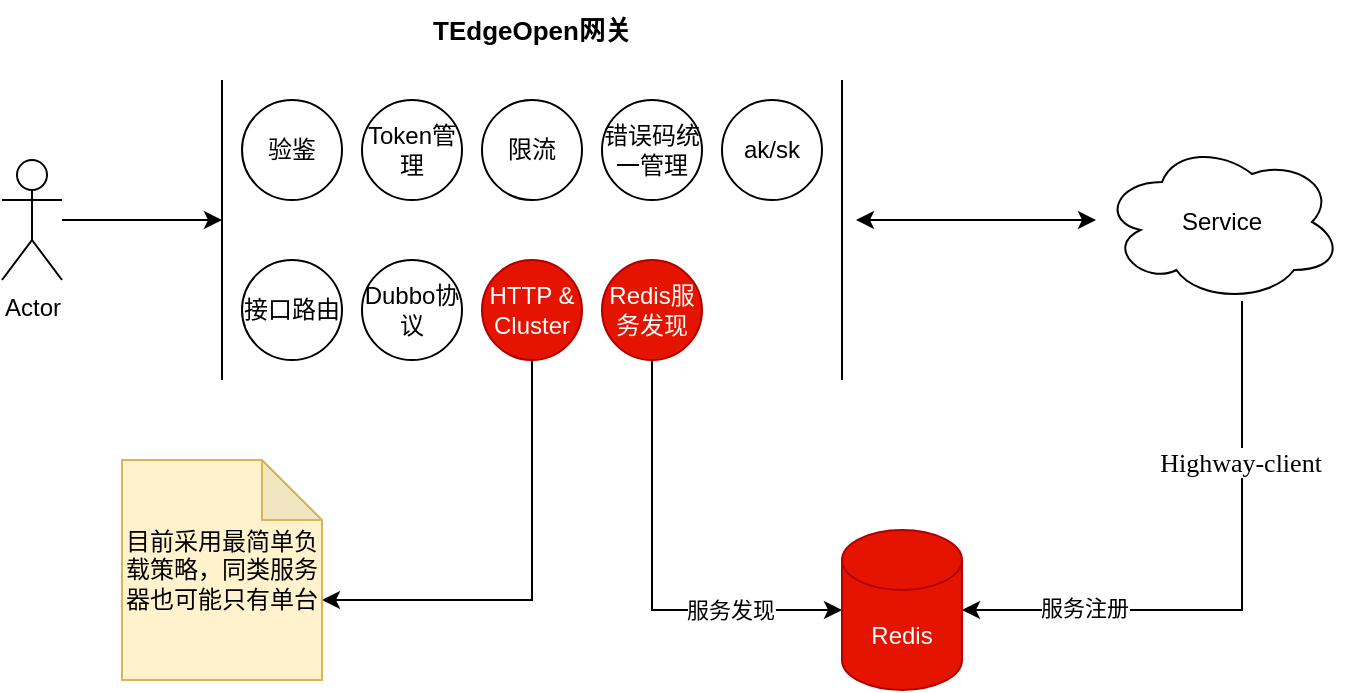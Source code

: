<mxfile version="14.7.1" type="github">
  <diagram id="WCi7_zUk8PVfGA9pqiaB" name="第 1 页">
    <mxGraphModel dx="1426" dy="803" grid="1" gridSize="10" guides="1" tooltips="1" connect="1" arrows="1" fold="1" page="1" pageScale="1" pageWidth="827" pageHeight="1169" math="0" shadow="0">
      <root>
        <mxCell id="0" />
        <mxCell id="1" parent="0" />
        <mxCell id="-f18atw8MDqrpqRsVewe-2" style="edgeStyle=orthogonalEdgeStyle;rounded=0;orthogonalLoop=1;jettySize=auto;html=1;" edge="1" parent="1" source="-f18atw8MDqrpqRsVewe-1">
          <mxGeometry relative="1" as="geometry">
            <mxPoint x="160" y="240" as="targetPoint" />
          </mxGeometry>
        </mxCell>
        <mxCell id="-f18atw8MDqrpqRsVewe-1" value="Actor" style="shape=umlActor;verticalLabelPosition=bottom;verticalAlign=top;html=1;outlineConnect=0;" vertex="1" parent="1">
          <mxGeometry x="50" y="210" width="30" height="60" as="geometry" />
        </mxCell>
        <mxCell id="-f18atw8MDqrpqRsVewe-3" value="" style="endArrow=none;html=1;" edge="1" parent="1">
          <mxGeometry width="50" height="50" relative="1" as="geometry">
            <mxPoint x="160" y="320" as="sourcePoint" />
            <mxPoint x="160" y="170" as="targetPoint" />
          </mxGeometry>
        </mxCell>
        <mxCell id="-f18atw8MDqrpqRsVewe-5" value="验鉴" style="ellipse;whiteSpace=wrap;html=1;aspect=fixed;" vertex="1" parent="1">
          <mxGeometry x="170" y="180" width="50" height="50" as="geometry" />
        </mxCell>
        <mxCell id="-f18atw8MDqrpqRsVewe-13" value="Token管理" style="ellipse;whiteSpace=wrap;html=1;aspect=fixed;" vertex="1" parent="1">
          <mxGeometry x="230" y="180" width="50" height="50" as="geometry" />
        </mxCell>
        <mxCell id="-f18atw8MDqrpqRsVewe-32" style="edgeStyle=orthogonalEdgeStyle;rounded=0;orthogonalLoop=1;jettySize=auto;html=1;entryX=0;entryY=0;entryDx=100;entryDy=70;entryPerimeter=0;fontFamily=Garamond;fontSize=13;" edge="1" parent="1" source="-f18atw8MDqrpqRsVewe-14" target="-f18atw8MDqrpqRsVewe-24">
          <mxGeometry relative="1" as="geometry">
            <Array as="points">
              <mxPoint x="315" y="430" />
            </Array>
          </mxGeometry>
        </mxCell>
        <mxCell id="-f18atw8MDqrpqRsVewe-14" value="HTTP &amp;amp; Cluster" style="ellipse;whiteSpace=wrap;html=1;aspect=fixed;fillColor=#e51400;strokeColor=#B20000;fontColor=#ffffff;" vertex="1" parent="1">
          <mxGeometry x="290" y="260" width="50" height="50" as="geometry" />
        </mxCell>
        <mxCell id="-f18atw8MDqrpqRsVewe-15" value="接口路由" style="ellipse;whiteSpace=wrap;html=1;aspect=fixed;" vertex="1" parent="1">
          <mxGeometry x="170" y="260" width="50" height="50" as="geometry" />
        </mxCell>
        <mxCell id="-f18atw8MDqrpqRsVewe-16" value="ak/sk" style="ellipse;whiteSpace=wrap;html=1;aspect=fixed;" vertex="1" parent="1">
          <mxGeometry x="410" y="180" width="50" height="50" as="geometry" />
        </mxCell>
        <mxCell id="-f18atw8MDqrpqRsVewe-17" value="错误码统一管理" style="ellipse;whiteSpace=wrap;html=1;aspect=fixed;" vertex="1" parent="1">
          <mxGeometry x="350" y="180" width="50" height="50" as="geometry" />
        </mxCell>
        <mxCell id="-f18atw8MDqrpqRsVewe-18" value="限流" style="ellipse;whiteSpace=wrap;html=1;aspect=fixed;" vertex="1" parent="1">
          <mxGeometry x="290" y="180" width="50" height="50" as="geometry" />
        </mxCell>
        <mxCell id="-f18atw8MDqrpqRsVewe-29" style="edgeStyle=orthogonalEdgeStyle;rounded=0;orthogonalLoop=1;jettySize=auto;html=1;entryX=0;entryY=0.5;entryDx=0;entryDy=0;entryPerimeter=0;" edge="1" parent="1" source="-f18atw8MDqrpqRsVewe-19" target="-f18atw8MDqrpqRsVewe-26">
          <mxGeometry relative="1" as="geometry">
            <Array as="points">
              <mxPoint x="375" y="435" />
            </Array>
          </mxGeometry>
        </mxCell>
        <mxCell id="-f18atw8MDqrpqRsVewe-30" value="服务发现" style="edgeLabel;html=1;align=center;verticalAlign=middle;resizable=0;points=[];" vertex="1" connectable="0" parent="-f18atw8MDqrpqRsVewe-29">
          <mxGeometry x="0.345" y="2" relative="1" as="geometry">
            <mxPoint x="16" y="2" as="offset" />
          </mxGeometry>
        </mxCell>
        <mxCell id="-f18atw8MDqrpqRsVewe-19" value="Redis服务发现" style="ellipse;whiteSpace=wrap;html=1;aspect=fixed;fillColor=#e51400;strokeColor=#B20000;fontColor=#ffffff;" vertex="1" parent="1">
          <mxGeometry x="350" y="260" width="50" height="50" as="geometry" />
        </mxCell>
        <mxCell id="-f18atw8MDqrpqRsVewe-20" value="Dubbo协议" style="ellipse;whiteSpace=wrap;html=1;aspect=fixed;" vertex="1" parent="1">
          <mxGeometry x="230" y="260" width="50" height="50" as="geometry" />
        </mxCell>
        <mxCell id="-f18atw8MDqrpqRsVewe-21" value="" style="endArrow=none;html=1;" edge="1" parent="1">
          <mxGeometry width="50" height="50" relative="1" as="geometry">
            <mxPoint x="470" y="320" as="sourcePoint" />
            <mxPoint x="470" y="170" as="targetPoint" />
          </mxGeometry>
        </mxCell>
        <mxCell id="-f18atw8MDqrpqRsVewe-27" style="edgeStyle=orthogonalEdgeStyle;rounded=0;orthogonalLoop=1;jettySize=auto;html=1;entryX=1;entryY=0.5;entryDx=0;entryDy=0;entryPerimeter=0;" edge="1" parent="1" source="-f18atw8MDqrpqRsVewe-22" target="-f18atw8MDqrpqRsVewe-26">
          <mxGeometry relative="1" as="geometry">
            <Array as="points">
              <mxPoint x="670" y="435" />
            </Array>
          </mxGeometry>
        </mxCell>
        <mxCell id="-f18atw8MDqrpqRsVewe-28" value="服务注册" style="edgeLabel;html=1;align=center;verticalAlign=middle;resizable=0;points=[];" vertex="1" connectable="0" parent="-f18atw8MDqrpqRsVewe-27">
          <mxGeometry x="0.586" y="-1" relative="1" as="geometry">
            <mxPoint as="offset" />
          </mxGeometry>
        </mxCell>
        <mxCell id="-f18atw8MDqrpqRsVewe-33" value="Highway-client" style="edgeLabel;html=1;align=center;verticalAlign=middle;resizable=0;points=[];fontSize=13;fontFamily=Garamond;" vertex="1" connectable="0" parent="-f18atw8MDqrpqRsVewe-27">
          <mxGeometry x="-0.453" y="-1" relative="1" as="geometry">
            <mxPoint as="offset" />
          </mxGeometry>
        </mxCell>
        <mxCell id="-f18atw8MDqrpqRsVewe-22" value="Service" style="ellipse;shape=cloud;whiteSpace=wrap;html=1;" vertex="1" parent="1">
          <mxGeometry x="600" y="201" width="120" height="80" as="geometry" />
        </mxCell>
        <mxCell id="-f18atw8MDqrpqRsVewe-23" value="" style="endArrow=classic;startArrow=classic;html=1;" edge="1" parent="1">
          <mxGeometry width="50" height="50" relative="1" as="geometry">
            <mxPoint x="477" y="240" as="sourcePoint" />
            <mxPoint x="597" y="240" as="targetPoint" />
          </mxGeometry>
        </mxCell>
        <mxCell id="-f18atw8MDqrpqRsVewe-24" value="目前采用最简单负载策略，同类服务器也可能只有单台" style="shape=note;whiteSpace=wrap;html=1;backgroundOutline=1;darkOpacity=0.05;fillColor=#fff2cc;strokeColor=#d6b656;fontFamily=Garamond;" vertex="1" parent="1">
          <mxGeometry x="110" y="360" width="100" height="110" as="geometry" />
        </mxCell>
        <mxCell id="-f18atw8MDqrpqRsVewe-26" value="Redis" style="shape=cylinder3;whiteSpace=wrap;html=1;boundedLbl=1;backgroundOutline=1;size=15;fillColor=#e51400;strokeColor=#B20000;fontColor=#ffffff;" vertex="1" parent="1">
          <mxGeometry x="470" y="395" width="60" height="80" as="geometry" />
        </mxCell>
        <mxCell id="-f18atw8MDqrpqRsVewe-31" value="TEdgeOpen网关" style="text;html=1;strokeColor=none;fillColor=none;align=center;verticalAlign=middle;whiteSpace=wrap;rounded=0;fontStyle=1;fontSize=13;" vertex="1" parent="1">
          <mxGeometry x="250" y="130" width="130" height="30" as="geometry" />
        </mxCell>
      </root>
    </mxGraphModel>
  </diagram>
</mxfile>
